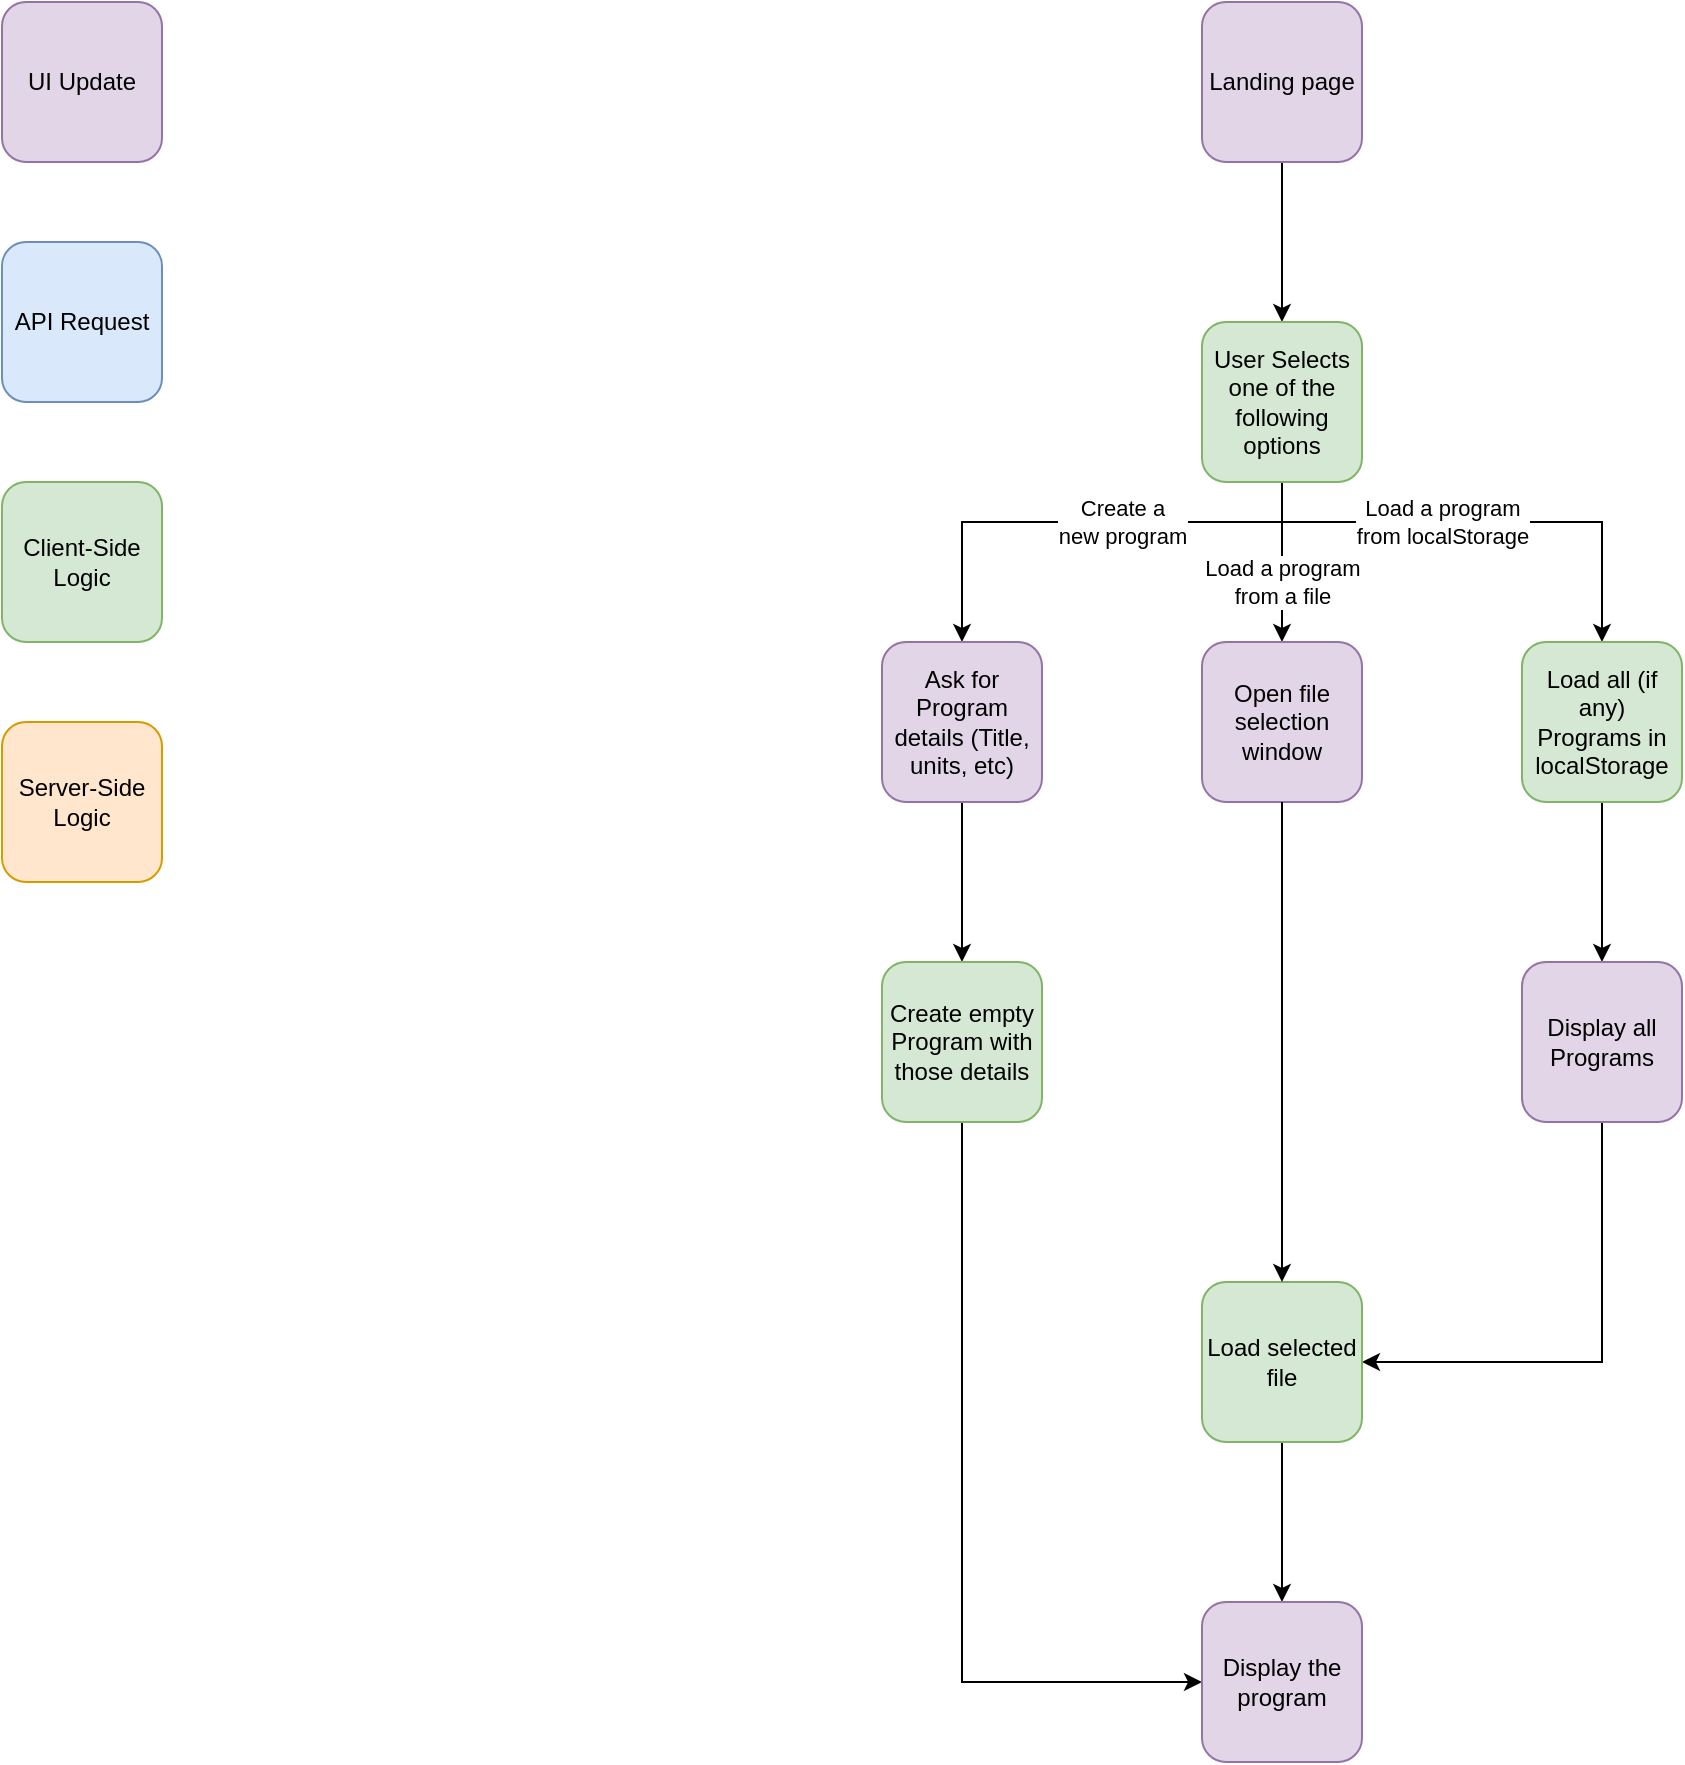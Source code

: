 <mxfile version="26.1.1">
  <diagram name="Page-1" id="oK2TA9IrC123Mm_TyY84">
    <mxGraphModel dx="1728" dy="711" grid="1" gridSize="10" guides="1" tooltips="1" connect="1" arrows="1" fold="1" page="1" pageScale="1" pageWidth="3300" pageHeight="4681" math="0" shadow="0">
      <root>
        <mxCell id="0" />
        <mxCell id="1" parent="0" />
        <mxCell id="MdlDrxK7eEO0uS_yEcUY-7" style="edgeStyle=orthogonalEdgeStyle;rounded=0;orthogonalLoop=1;jettySize=auto;html=1;entryX=0.5;entryY=0;entryDx=0;entryDy=0;" edge="1" parent="1" source="MdlDrxK7eEO0uS_yEcUY-1" target="MdlDrxK7eEO0uS_yEcUY-6">
          <mxGeometry relative="1" as="geometry" />
        </mxCell>
        <mxCell id="MdlDrxK7eEO0uS_yEcUY-1" value="Landing page" style="rounded=1;whiteSpace=wrap;html=1;fillColor=#e1d5e7;strokeColor=#9673a6;" vertex="1" parent="1">
          <mxGeometry x="1200" y="160" width="80" height="80" as="geometry" />
        </mxCell>
        <mxCell id="MdlDrxK7eEO0uS_yEcUY-2" value="UI Update" style="rounded=1;whiteSpace=wrap;html=1;fillColor=#e1d5e7;strokeColor=#9673a6;" vertex="1" parent="1">
          <mxGeometry x="600" y="160" width="80" height="80" as="geometry" />
        </mxCell>
        <mxCell id="MdlDrxK7eEO0uS_yEcUY-3" value="API Request" style="rounded=1;whiteSpace=wrap;html=1;fillColor=#dae8fc;strokeColor=#6c8ebf;" vertex="1" parent="1">
          <mxGeometry x="600" y="280" width="80" height="80" as="geometry" />
        </mxCell>
        <mxCell id="MdlDrxK7eEO0uS_yEcUY-4" value="Client-Side Logic" style="rounded=1;whiteSpace=wrap;html=1;fillColor=#d5e8d4;strokeColor=#82b366;" vertex="1" parent="1">
          <mxGeometry x="600" y="400" width="80" height="80" as="geometry" />
        </mxCell>
        <mxCell id="MdlDrxK7eEO0uS_yEcUY-5" value="Server-Side Logic" style="rounded=1;whiteSpace=wrap;html=1;fillColor=#ffe6cc;strokeColor=#d79b00;" vertex="1" parent="1">
          <mxGeometry x="600" y="520" width="80" height="80" as="geometry" />
        </mxCell>
        <mxCell id="MdlDrxK7eEO0uS_yEcUY-12" style="edgeStyle=orthogonalEdgeStyle;rounded=0;orthogonalLoop=1;jettySize=auto;html=1;entryX=0.5;entryY=0;entryDx=0;entryDy=0;exitX=0.5;exitY=1;exitDx=0;exitDy=0;" edge="1" parent="1" source="MdlDrxK7eEO0uS_yEcUY-6" target="MdlDrxK7eEO0uS_yEcUY-8">
          <mxGeometry relative="1" as="geometry">
            <Array as="points">
              <mxPoint x="1240" y="420" />
              <mxPoint x="1080" y="420" />
            </Array>
          </mxGeometry>
        </mxCell>
        <mxCell id="MdlDrxK7eEO0uS_yEcUY-16" value="Create a&lt;div&gt;new program&lt;/div&gt;" style="edgeLabel;html=1;align=center;verticalAlign=middle;resizable=0;points=[];" vertex="1" connectable="0" parent="MdlDrxK7eEO0uS_yEcUY-12">
          <mxGeometry x="0.148" y="-2" relative="1" as="geometry">
            <mxPoint x="38" y="2" as="offset" />
          </mxGeometry>
        </mxCell>
        <mxCell id="MdlDrxK7eEO0uS_yEcUY-13" style="edgeStyle=orthogonalEdgeStyle;rounded=0;orthogonalLoop=1;jettySize=auto;html=1;entryX=0.5;entryY=0;entryDx=0;entryDy=0;" edge="1" parent="1" source="MdlDrxK7eEO0uS_yEcUY-6" target="MdlDrxK7eEO0uS_yEcUY-10">
          <mxGeometry relative="1" as="geometry" />
        </mxCell>
        <mxCell id="MdlDrxK7eEO0uS_yEcUY-17" value="Load a program&lt;div&gt;from a file&lt;/div&gt;" style="edgeLabel;html=1;align=center;verticalAlign=middle;resizable=0;points=[];" vertex="1" connectable="0" parent="MdlDrxK7eEO0uS_yEcUY-13">
          <mxGeometry x="0.139" y="-2" relative="1" as="geometry">
            <mxPoint x="2" y="4" as="offset" />
          </mxGeometry>
        </mxCell>
        <mxCell id="MdlDrxK7eEO0uS_yEcUY-14" style="edgeStyle=orthogonalEdgeStyle;rounded=0;orthogonalLoop=1;jettySize=auto;html=1;entryX=0.5;entryY=0;entryDx=0;entryDy=0;exitX=0.5;exitY=1;exitDx=0;exitDy=0;" edge="1" parent="1" source="MdlDrxK7eEO0uS_yEcUY-6">
          <mxGeometry relative="1" as="geometry">
            <mxPoint x="1400" y="480" as="targetPoint" />
            <Array as="points">
              <mxPoint x="1240" y="420" />
              <mxPoint x="1400" y="420" />
            </Array>
          </mxGeometry>
        </mxCell>
        <mxCell id="MdlDrxK7eEO0uS_yEcUY-18" value="Load a program&lt;div&gt;from localStorage&lt;/div&gt;" style="edgeLabel;html=1;align=center;verticalAlign=middle;resizable=0;points=[];" vertex="1" connectable="0" parent="MdlDrxK7eEO0uS_yEcUY-14">
          <mxGeometry x="0.001" relative="1" as="geometry">
            <mxPoint x="-20" as="offset" />
          </mxGeometry>
        </mxCell>
        <mxCell id="MdlDrxK7eEO0uS_yEcUY-6" value="User Selects one of the following options" style="rounded=1;whiteSpace=wrap;html=1;fillColor=#d5e8d4;strokeColor=#82b366;" vertex="1" parent="1">
          <mxGeometry x="1200" y="320" width="80" height="80" as="geometry" />
        </mxCell>
        <mxCell id="MdlDrxK7eEO0uS_yEcUY-29" style="edgeStyle=orthogonalEdgeStyle;rounded=0;orthogonalLoop=1;jettySize=auto;html=1;entryX=0.5;entryY=0;entryDx=0;entryDy=0;" edge="1" parent="1" source="MdlDrxK7eEO0uS_yEcUY-8" target="MdlDrxK7eEO0uS_yEcUY-28">
          <mxGeometry relative="1" as="geometry" />
        </mxCell>
        <mxCell id="MdlDrxK7eEO0uS_yEcUY-8" value="Ask for Program details (Title, units, etc)" style="rounded=1;whiteSpace=wrap;html=1;fillColor=#e1d5e7;strokeColor=#9673a6;" vertex="1" parent="1">
          <mxGeometry x="1040" y="480" width="80" height="80" as="geometry" />
        </mxCell>
        <mxCell id="MdlDrxK7eEO0uS_yEcUY-10" value="Open file selection window" style="rounded=1;whiteSpace=wrap;html=1;fillColor=#e1d5e7;strokeColor=#9673a6;" vertex="1" parent="1">
          <mxGeometry x="1200" y="480" width="80" height="80" as="geometry" />
        </mxCell>
        <mxCell id="MdlDrxK7eEO0uS_yEcUY-24" style="edgeStyle=orthogonalEdgeStyle;rounded=0;orthogonalLoop=1;jettySize=auto;html=1;entryX=0.5;entryY=0;entryDx=0;entryDy=0;" edge="1" parent="1" source="MdlDrxK7eEO0uS_yEcUY-21" target="MdlDrxK7eEO0uS_yEcUY-22">
          <mxGeometry relative="1" as="geometry" />
        </mxCell>
        <mxCell id="MdlDrxK7eEO0uS_yEcUY-21" value="Load all (if any) Programs in localStorage" style="rounded=1;whiteSpace=wrap;html=1;fillColor=#d5e8d4;strokeColor=#82b366;" vertex="1" parent="1">
          <mxGeometry x="1360" y="480" width="80" height="80" as="geometry" />
        </mxCell>
        <mxCell id="MdlDrxK7eEO0uS_yEcUY-26" style="edgeStyle=orthogonalEdgeStyle;rounded=0;orthogonalLoop=1;jettySize=auto;html=1;entryX=1;entryY=0.5;entryDx=0;entryDy=0;" edge="1" parent="1" source="MdlDrxK7eEO0uS_yEcUY-22" target="MdlDrxK7eEO0uS_yEcUY-23">
          <mxGeometry relative="1" as="geometry">
            <Array as="points">
              <mxPoint x="1400" y="840" />
            </Array>
          </mxGeometry>
        </mxCell>
        <mxCell id="MdlDrxK7eEO0uS_yEcUY-22" value="Display all Programs" style="rounded=1;whiteSpace=wrap;html=1;fillColor=#e1d5e7;strokeColor=#9673a6;" vertex="1" parent="1">
          <mxGeometry x="1360" y="640" width="80" height="80" as="geometry" />
        </mxCell>
        <mxCell id="MdlDrxK7eEO0uS_yEcUY-33" style="edgeStyle=orthogonalEdgeStyle;rounded=0;orthogonalLoop=1;jettySize=auto;html=1;entryX=0.5;entryY=0;entryDx=0;entryDy=0;" edge="1" parent="1" source="MdlDrxK7eEO0uS_yEcUY-23" target="MdlDrxK7eEO0uS_yEcUY-31">
          <mxGeometry relative="1" as="geometry" />
        </mxCell>
        <mxCell id="MdlDrxK7eEO0uS_yEcUY-23" value="Load selected file" style="rounded=1;whiteSpace=wrap;html=1;fillColor=#d5e8d4;strokeColor=#82b366;" vertex="1" parent="1">
          <mxGeometry x="1200" y="800" width="80" height="80" as="geometry" />
        </mxCell>
        <mxCell id="MdlDrxK7eEO0uS_yEcUY-27" style="edgeStyle=orthogonalEdgeStyle;rounded=0;orthogonalLoop=1;jettySize=auto;html=1;entryX=0.5;entryY=0;entryDx=0;entryDy=0;" edge="1" parent="1" source="MdlDrxK7eEO0uS_yEcUY-10" target="MdlDrxK7eEO0uS_yEcUY-23">
          <mxGeometry relative="1" as="geometry" />
        </mxCell>
        <mxCell id="MdlDrxK7eEO0uS_yEcUY-32" style="edgeStyle=orthogonalEdgeStyle;rounded=0;orthogonalLoop=1;jettySize=auto;html=1;entryX=0;entryY=0.5;entryDx=0;entryDy=0;exitX=0.5;exitY=1;exitDx=0;exitDy=0;" edge="1" parent="1" source="MdlDrxK7eEO0uS_yEcUY-28" target="MdlDrxK7eEO0uS_yEcUY-31">
          <mxGeometry relative="1" as="geometry" />
        </mxCell>
        <mxCell id="MdlDrxK7eEO0uS_yEcUY-28" value="Create empty Program with those details" style="rounded=1;whiteSpace=wrap;html=1;fillColor=#d5e8d4;strokeColor=#82b366;" vertex="1" parent="1">
          <mxGeometry x="1040" y="640" width="80" height="80" as="geometry" />
        </mxCell>
        <mxCell id="MdlDrxK7eEO0uS_yEcUY-31" value="Display the program" style="rounded=1;whiteSpace=wrap;html=1;fillColor=#e1d5e7;strokeColor=#9673a6;" vertex="1" parent="1">
          <mxGeometry x="1200" y="960" width="80" height="80" as="geometry" />
        </mxCell>
      </root>
    </mxGraphModel>
  </diagram>
</mxfile>
